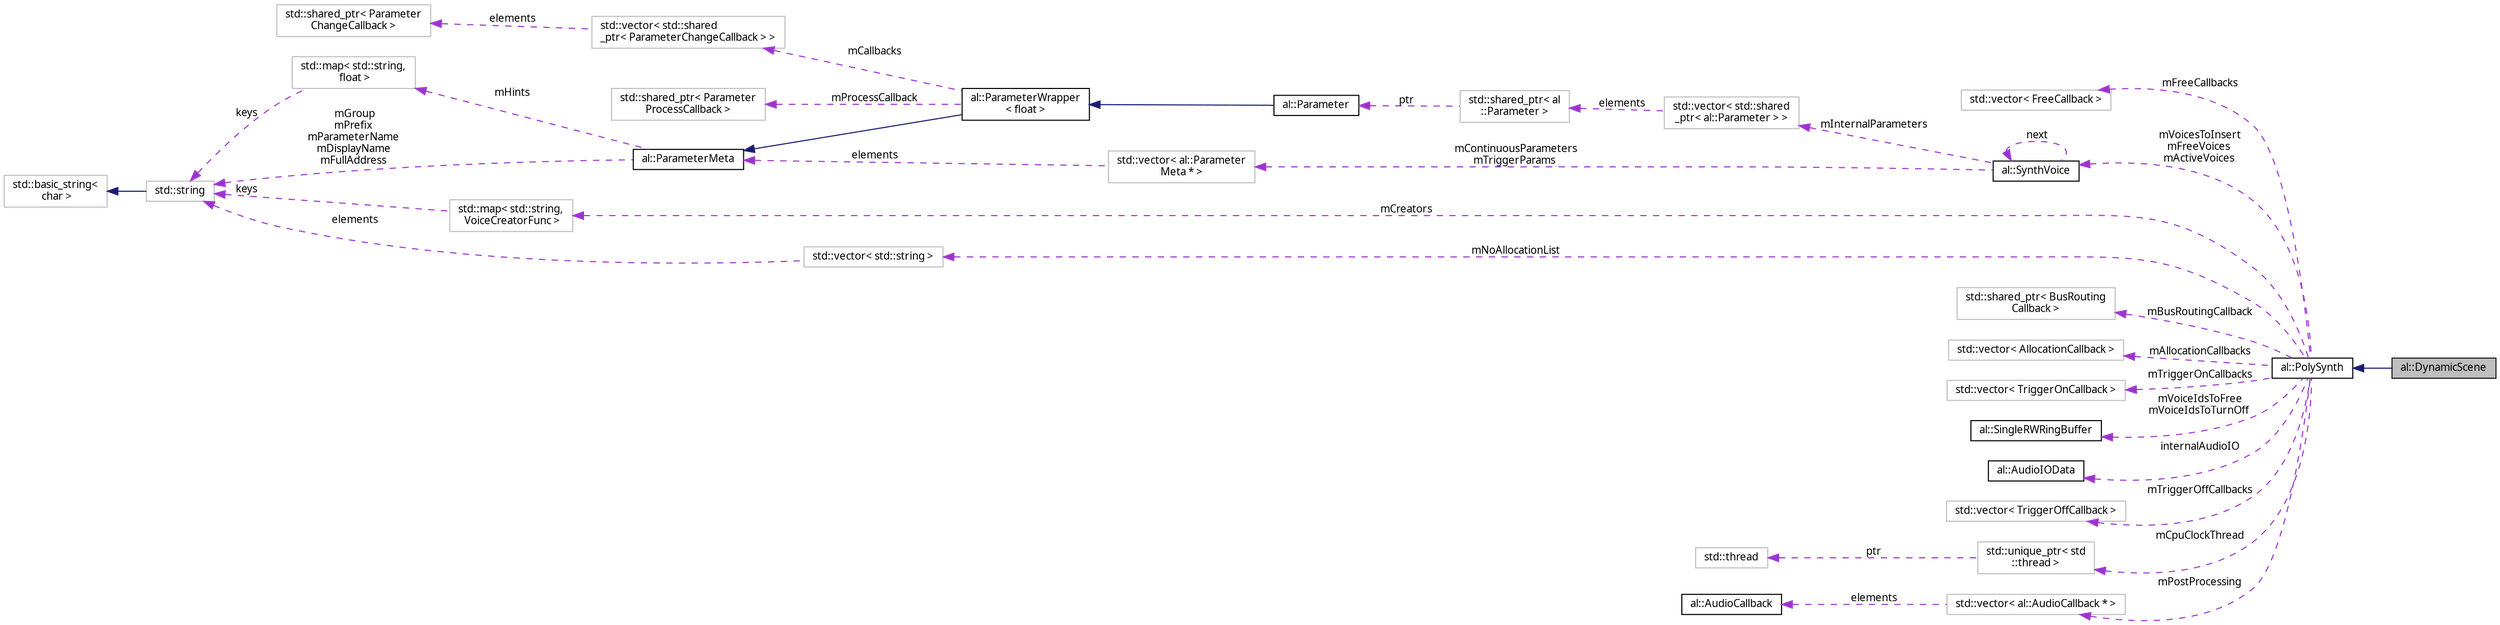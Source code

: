 digraph "al::DynamicScene"
{
 // LATEX_PDF_SIZE
  bgcolor="transparent";
  edge [fontname="FreeSans.ttf",fontsize="10",labelfontname="FreeSans.ttf",labelfontsize="10"];
  node [fontname="FreeSans.ttf",fontsize="10",shape=record];
  rankdir="LR";
  Node1 [label="al::DynamicScene",height=0.2,width=0.4,color="black", fillcolor="grey75", style="filled", fontcolor="black",tooltip="The DynamicScene class."];
  Node2 -> Node1 [dir="back",color="midnightblue",fontsize="10",style="solid",fontname="FreeSans.ttf"];
  Node2 [label="al::PolySynth",height=0.2,width=0.4,color="black",URL="$classal_1_1_poly_synth.html",tooltip=" "];
  Node3 -> Node2 [dir="back",color="darkorchid3",fontsize="10",style="dashed",label=" mFreeCallbacks" ,fontname="FreeSans.ttf"];
  Node3 [label="std::vector\< FreeCallback \>",height=0.2,width=0.4,color="grey75",tooltip=" "];
  Node4 -> Node2 [dir="back",color="darkorchid3",fontsize="10",style="dashed",label=" mCreators" ,fontname="FreeSans.ttf"];
  Node4 [label="std::map\< std::string,\l VoiceCreatorFunc \>",height=0.2,width=0.4,color="grey75",tooltip=" "];
  Node5 -> Node4 [dir="back",color="darkorchid3",fontsize="10",style="dashed",label=" keys" ,fontname="FreeSans.ttf"];
  Node5 [label="std::string",height=0.2,width=0.4,color="grey75",tooltip="STL class."];
  Node6 -> Node5 [dir="back",color="midnightblue",fontsize="10",style="solid",fontname="FreeSans.ttf"];
  Node6 [label="std::basic_string\<\l char \>",height=0.2,width=0.4,color="grey75",tooltip="STL class."];
  Node7 -> Node2 [dir="back",color="darkorchid3",fontsize="10",style="dashed",label=" mBusRoutingCallback" ,fontname="FreeSans.ttf"];
  Node7 [label="std::shared_ptr\< BusRouting\lCallback \>",height=0.2,width=0.4,color="grey75",tooltip=" "];
  Node8 -> Node2 [dir="back",color="darkorchid3",fontsize="10",style="dashed",label=" mAllocationCallbacks" ,fontname="FreeSans.ttf"];
  Node8 [label="std::vector\< AllocationCallback \>",height=0.2,width=0.4,color="grey75",tooltip=" "];
  Node9 -> Node2 [dir="back",color="darkorchid3",fontsize="10",style="dashed",label=" mTriggerOnCallbacks" ,fontname="FreeSans.ttf"];
  Node9 [label="std::vector\< TriggerOnCallback \>",height=0.2,width=0.4,color="grey75",tooltip=" "];
  Node10 -> Node2 [dir="back",color="darkorchid3",fontsize="10",style="dashed",label=" mVoiceIdsToFree\nmVoiceIdsToTurnOff" ,fontname="FreeSans.ttf"];
  Node10 [label="al::SingleRWRingBuffer",height=0.2,width=0.4,color="black",URL="$classal_1_1_single_r_w_ring_buffer.html",tooltip=" "];
  Node11 -> Node2 [dir="back",color="darkorchid3",fontsize="10",style="dashed",label=" internalAudioIO" ,fontname="FreeSans.ttf"];
  Node11 [label="al::AudioIOData",height=0.2,width=0.4,color="black",URL="$classal_1_1_audio_i_o_data.html",tooltip=" "];
  Node12 -> Node2 [dir="back",color="darkorchid3",fontsize="10",style="dashed",label=" mVoicesToInsert\nmFreeVoices\nmActiveVoices" ,fontname="FreeSans.ttf"];
  Node12 [label="al::SynthVoice",height=0.2,width=0.4,color="black",URL="$classal_1_1_synth_voice.html",tooltip="The SynthVoice class."];
  Node13 -> Node12 [dir="back",color="darkorchid3",fontsize="10",style="dashed",label=" mInternalParameters" ,fontname="FreeSans.ttf"];
  Node13 [label="std::vector\< std::shared\l_ptr\< al::Parameter \> \>",height=0.2,width=0.4,color="grey75",tooltip=" "];
  Node14 -> Node13 [dir="back",color="darkorchid3",fontsize="10",style="dashed",label=" elements" ,fontname="FreeSans.ttf"];
  Node14 [label="std::shared_ptr\< al\l::Parameter \>",height=0.2,width=0.4,color="grey75",tooltip=" "];
  Node15 -> Node14 [dir="back",color="darkorchid3",fontsize="10",style="dashed",label=" ptr" ,fontname="FreeSans.ttf"];
  Node15 [label="al::Parameter",height=0.2,width=0.4,color="black",URL="$classal_1_1_parameter.html",tooltip="The Parameter class."];
  Node16 -> Node15 [dir="back",color="midnightblue",fontsize="10",style="solid",fontname="FreeSans.ttf"];
  Node16 [label="al::ParameterWrapper\l\< float \>",height=0.2,width=0.4,color="black",URL="$classal_1_1_parameter_wrapper.html",tooltip=" "];
  Node17 -> Node16 [dir="back",color="midnightblue",fontsize="10",style="solid",fontname="FreeSans.ttf"];
  Node17 [label="al::ParameterMeta",height=0.2,width=0.4,color="black",URL="$classal_1_1_parameter_meta.html",tooltip="The ParameterMeta class defines the base interface for Parameter metadata."];
  Node18 -> Node17 [dir="back",color="darkorchid3",fontsize="10",style="dashed",label=" mHints" ,fontname="FreeSans.ttf"];
  Node18 [label="std::map\< std::string,\l float \>",height=0.2,width=0.4,color="grey75",tooltip=" "];
  Node5 -> Node18 [dir="back",color="darkorchid3",fontsize="10",style="dashed",label=" keys" ,fontname="FreeSans.ttf"];
  Node5 -> Node17 [dir="back",color="darkorchid3",fontsize="10",style="dashed",label=" mGroup\nmPrefix\nmParameterName\nmDisplayName\nmFullAddress" ,fontname="FreeSans.ttf"];
  Node19 -> Node16 [dir="back",color="darkorchid3",fontsize="10",style="dashed",label=" mCallbacks" ,fontname="FreeSans.ttf"];
  Node19 [label="std::vector\< std::shared\l_ptr\< ParameterChangeCallback \> \>",height=0.2,width=0.4,color="grey75",tooltip=" "];
  Node20 -> Node19 [dir="back",color="darkorchid3",fontsize="10",style="dashed",label=" elements" ,fontname="FreeSans.ttf"];
  Node20 [label="std::shared_ptr\< Parameter\lChangeCallback \>",height=0.2,width=0.4,color="grey75",tooltip=" "];
  Node21 -> Node16 [dir="back",color="darkorchid3",fontsize="10",style="dashed",label=" mProcessCallback" ,fontname="FreeSans.ttf"];
  Node21 [label="std::shared_ptr\< Parameter\lProcessCallback \>",height=0.2,width=0.4,color="grey75",tooltip=" "];
  Node12 -> Node12 [dir="back",color="darkorchid3",fontsize="10",style="dashed",label=" next" ,fontname="FreeSans.ttf"];
  Node22 -> Node12 [dir="back",color="darkorchid3",fontsize="10",style="dashed",label=" mContinuousParameters\nmTriggerParams" ,fontname="FreeSans.ttf"];
  Node22 [label="std::vector\< al::Parameter\lMeta * \>",height=0.2,width=0.4,color="grey75",tooltip=" "];
  Node17 -> Node22 [dir="back",color="darkorchid3",fontsize="10",style="dashed",label=" elements" ,fontname="FreeSans.ttf"];
  Node23 -> Node2 [dir="back",color="darkorchid3",fontsize="10",style="dashed",label=" mTriggerOffCallbacks" ,fontname="FreeSans.ttf"];
  Node23 [label="std::vector\< TriggerOffCallback \>",height=0.2,width=0.4,color="grey75",tooltip=" "];
  Node24 -> Node2 [dir="back",color="darkorchid3",fontsize="10",style="dashed",label=" mNoAllocationList" ,fontname="FreeSans.ttf"];
  Node24 [label="std::vector\< std::string \>",height=0.2,width=0.4,color="grey75",tooltip=" "];
  Node5 -> Node24 [dir="back",color="darkorchid3",fontsize="10",style="dashed",label=" elements" ,fontname="FreeSans.ttf"];
  Node25 -> Node2 [dir="back",color="darkorchid3",fontsize="10",style="dashed",label=" mCpuClockThread" ,fontname="FreeSans.ttf"];
  Node25 [label="std::unique_ptr\< std\l::thread \>",height=0.2,width=0.4,color="grey75",tooltip=" "];
  Node26 -> Node25 [dir="back",color="darkorchid3",fontsize="10",style="dashed",label=" ptr" ,fontname="FreeSans.ttf"];
  Node26 [label="std::thread",height=0.2,width=0.4,color="grey75",tooltip="STL class."];
  Node27 -> Node2 [dir="back",color="darkorchid3",fontsize="10",style="dashed",label=" mPostProcessing" ,fontname="FreeSans.ttf"];
  Node27 [label="std::vector\< al::AudioCallback * \>",height=0.2,width=0.4,color="grey75",tooltip=" "];
  Node28 -> Node27 [dir="back",color="darkorchid3",fontsize="10",style="dashed",label=" elements" ,fontname="FreeSans.ttf"];
  Node28 [label="al::AudioCallback",height=0.2,width=0.4,color="black",URL="$classal_1_1_audio_callback.html",tooltip=" "];
}
